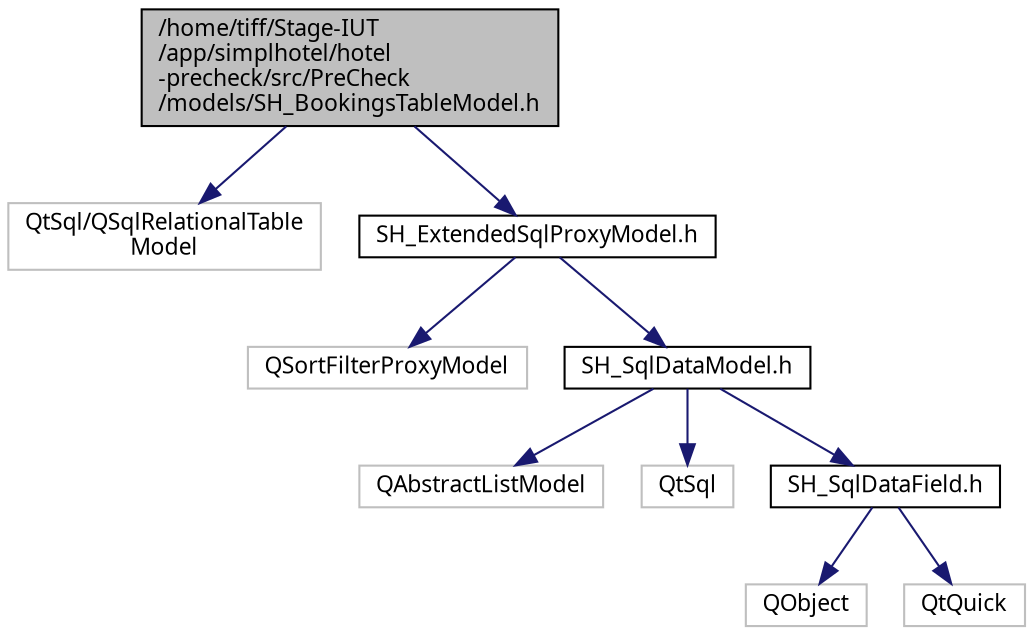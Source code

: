 digraph "/home/tiff/Stage-IUT/app/simplhotel/hotel-precheck/src/PreCheck/models/SH_BookingsTableModel.h"
{
 // INTERACTIVE_SVG=YES
  bgcolor="transparent";
  edge [fontname="Verdana",fontsize="11",labelfontname="Verdana",labelfontsize="11"];
  node [fontname="Verdana",fontsize="11",shape=record];
  Node1 [label="/home/tiff/Stage-IUT\l/app/simplhotel/hotel\l-precheck/src/PreCheck\l/models/SH_BookingsTableModel.h",height=0.2,width=0.4,color="black", fillcolor="grey75", style="filled" fontcolor="black"];
  Node1 -> Node2 [color="midnightblue",fontsize="11",style="solid"];
  Node2 [label="QtSql/QSqlRelationalTable\lModel",height=0.2,width=0.4,color="grey75"];
  Node1 -> Node3 [color="midnightblue",fontsize="11",style="solid"];
  Node3 [label="SH_ExtendedSqlProxyModel.h",height=0.2,width=0.4,color="black",URL="$SH__ExtendedSqlProxyModel_8h.html"];
  Node3 -> Node4 [color="midnightblue",fontsize="11",style="solid"];
  Node4 [label="QSortFilterProxyModel",height=0.2,width=0.4,color="grey75"];
  Node3 -> Node5 [color="midnightblue",fontsize="11",style="solid"];
  Node5 [label="SH_SqlDataModel.h",height=0.2,width=0.4,color="black",URL="$SH__SqlDataModel_8h.html"];
  Node5 -> Node6 [color="midnightblue",fontsize="11",style="solid"];
  Node6 [label="QAbstractListModel",height=0.2,width=0.4,color="grey75"];
  Node5 -> Node7 [color="midnightblue",fontsize="11",style="solid"];
  Node7 [label="QtSql",height=0.2,width=0.4,color="grey75"];
  Node5 -> Node8 [color="midnightblue",fontsize="11",style="solid"];
  Node8 [label="SH_SqlDataField.h",height=0.2,width=0.4,color="black",URL="$SH__SqlDataField_8h.html"];
  Node8 -> Node9 [color="midnightblue",fontsize="11",style="solid"];
  Node9 [label="QObject",height=0.2,width=0.4,color="grey75"];
  Node8 -> Node10 [color="midnightblue",fontsize="11",style="solid"];
  Node10 [label="QtQuick",height=0.2,width=0.4,color="grey75"];
}

